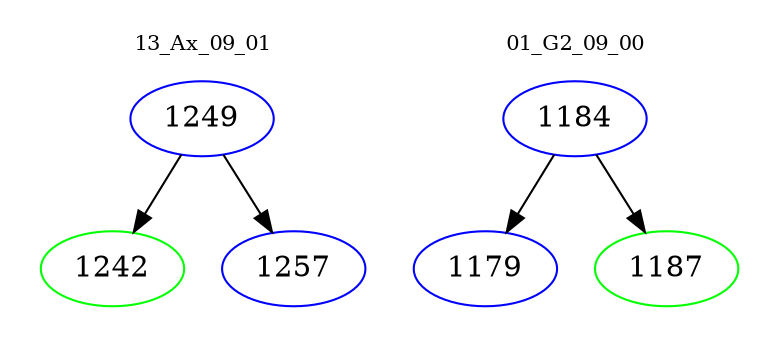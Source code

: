 digraph{
subgraph cluster_0 {
color = white
label = "13_Ax_09_01";
fontsize=10;
T0_1249 [label="1249", color="blue"]
T0_1249 -> T0_1242 [color="black"]
T0_1242 [label="1242", color="green"]
T0_1249 -> T0_1257 [color="black"]
T0_1257 [label="1257", color="blue"]
}
subgraph cluster_1 {
color = white
label = "01_G2_09_00";
fontsize=10;
T1_1184 [label="1184", color="blue"]
T1_1184 -> T1_1179 [color="black"]
T1_1179 [label="1179", color="blue"]
T1_1184 -> T1_1187 [color="black"]
T1_1187 [label="1187", color="green"]
}
}
